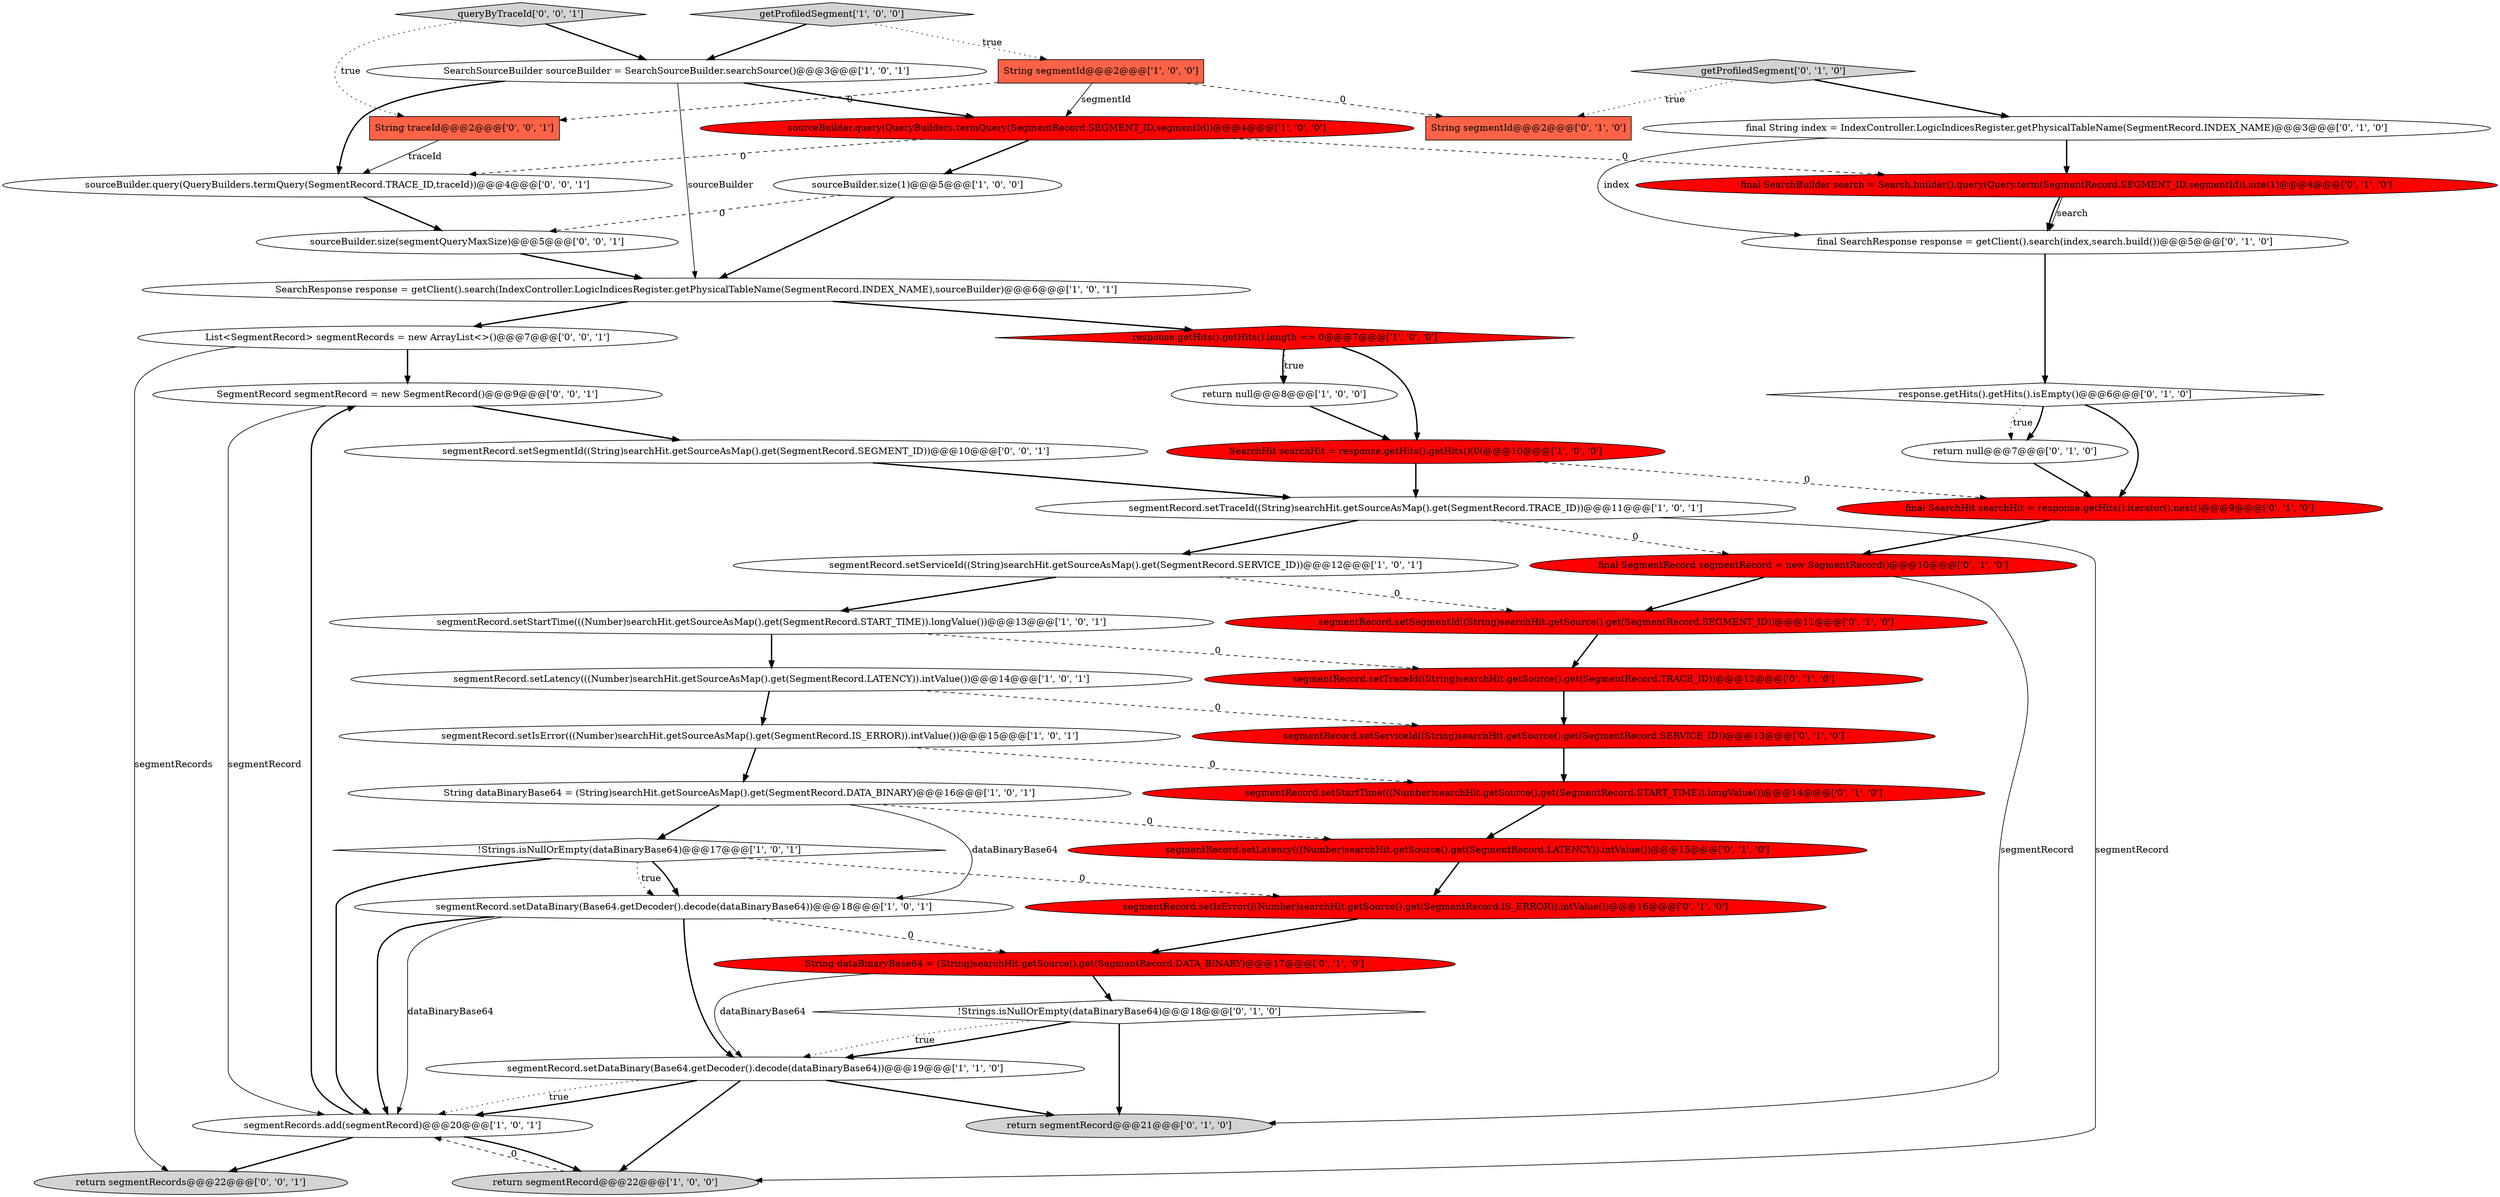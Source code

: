 digraph {
42 [style = filled, label = "List<SegmentRecord> segmentRecords = new ArrayList<>()@@@7@@@['0', '0', '1']", fillcolor = white, shape = ellipse image = "AAA0AAABBB3BBB"];
33 [style = filled, label = "getProfiledSegment['0', '1', '0']", fillcolor = lightgray, shape = diamond image = "AAA0AAABBB2BBB"];
24 [style = filled, label = "final SearchResponse response = getClient().search(index,search.build())@@@5@@@['0', '1', '0']", fillcolor = white, shape = ellipse image = "AAA0AAABBB2BBB"];
35 [style = filled, label = "!Strings.isNullOrEmpty(dataBinaryBase64)@@@18@@@['0', '1', '0']", fillcolor = white, shape = diamond image = "AAA0AAABBB2BBB"];
0 [style = filled, label = "segmentRecord.setStartTime(((Number)searchHit.getSourceAsMap().get(SegmentRecord.START_TIME)).longValue())@@@13@@@['1', '0', '1']", fillcolor = white, shape = ellipse image = "AAA0AAABBB1BBB"];
7 [style = filled, label = "String segmentId@@@2@@@['1', '0', '0']", fillcolor = tomato, shape = box image = "AAA1AAABBB1BBB"];
44 [style = filled, label = "segmentRecord.setSegmentId((String)searchHit.getSourceAsMap().get(SegmentRecord.SEGMENT_ID))@@@10@@@['0', '0', '1']", fillcolor = white, shape = ellipse image = "AAA0AAABBB3BBB"];
21 [style = filled, label = "segmentRecord.setSegmentId((String)searchHit.getSource().get(SegmentRecord.SEGMENT_ID))@@@11@@@['0', '1', '0']", fillcolor = red, shape = ellipse image = "AAA1AAABBB2BBB"];
31 [style = filled, label = "String segmentId@@@2@@@['0', '1', '0']", fillcolor = tomato, shape = box image = "AAA1AAABBB2BBB"];
37 [style = filled, label = "segmentRecord.setStartTime(((Number)searchHit.getSource().get(SegmentRecord.START_TIME)).longValue())@@@14@@@['0', '1', '0']", fillcolor = red, shape = ellipse image = "AAA1AAABBB2BBB"];
5 [style = filled, label = "segmentRecord.setTraceId((String)searchHit.getSourceAsMap().get(SegmentRecord.TRACE_ID))@@@11@@@['1', '0', '1']", fillcolor = white, shape = ellipse image = "AAA0AAABBB1BBB"];
20 [style = filled, label = "final SearchBuilder search = Search.builder().query(Query.term(SegmentRecord.SEGMENT_ID,segmentId)).size(1)@@@4@@@['0', '1', '0']", fillcolor = red, shape = ellipse image = "AAA1AAABBB2BBB"];
8 [style = filled, label = "return null@@@8@@@['1', '0', '0']", fillcolor = white, shape = ellipse image = "AAA0AAABBB1BBB"];
29 [style = filled, label = "final SegmentRecord segmentRecord = new SegmentRecord()@@@10@@@['0', '1', '0']", fillcolor = red, shape = ellipse image = "AAA1AAABBB2BBB"];
6 [style = filled, label = "SearchSourceBuilder sourceBuilder = SearchSourceBuilder.searchSource()@@@3@@@['1', '0', '1']", fillcolor = white, shape = ellipse image = "AAA0AAABBB1BBB"];
25 [style = filled, label = "return null@@@7@@@['0', '1', '0']", fillcolor = white, shape = ellipse image = "AAA0AAABBB2BBB"];
27 [style = filled, label = "final SearchHit searchHit = response.getHits().iterator().next()@@@9@@@['0', '1', '0']", fillcolor = red, shape = ellipse image = "AAA1AAABBB2BBB"];
30 [style = filled, label = "segmentRecord.setServiceId((String)searchHit.getSource().get(SegmentRecord.SERVICE_ID))@@@13@@@['0', '1', '0']", fillcolor = red, shape = ellipse image = "AAA1AAABBB2BBB"];
11 [style = filled, label = "segmentRecord.setDataBinary(Base64.getDecoder().decode(dataBinaryBase64))@@@19@@@['1', '1', '0']", fillcolor = white, shape = ellipse image = "AAA0AAABBB1BBB"];
32 [style = filled, label = "segmentRecord.setIsError(((Number)searchHit.getSource().get(SegmentRecord.IS_ERROR)).intValue())@@@16@@@['0', '1', '0']", fillcolor = red, shape = ellipse image = "AAA1AAABBB2BBB"];
18 [style = filled, label = "response.getHits().getHits().length == 0@@@7@@@['1', '0', '0']", fillcolor = red, shape = diamond image = "AAA1AAABBB1BBB"];
3 [style = filled, label = "segmentRecord.setIsError(((Number)searchHit.getSourceAsMap().get(SegmentRecord.IS_ERROR)).intValue())@@@15@@@['1', '0', '1']", fillcolor = white, shape = ellipse image = "AAA0AAABBB1BBB"];
15 [style = filled, label = "segmentRecords.add(segmentRecord)@@@20@@@['1', '0', '1']", fillcolor = white, shape = ellipse image = "AAA0AAABBB1BBB"];
16 [style = filled, label = "sourceBuilder.query(QueryBuilders.termQuery(SegmentRecord.SEGMENT_ID,segmentId))@@@4@@@['1', '0', '0']", fillcolor = red, shape = ellipse image = "AAA1AAABBB1BBB"];
39 [style = filled, label = "sourceBuilder.size(segmentQueryMaxSize)@@@5@@@['0', '0', '1']", fillcolor = white, shape = ellipse image = "AAA0AAABBB3BBB"];
10 [style = filled, label = "String dataBinaryBase64 = (String)searchHit.getSourceAsMap().get(SegmentRecord.DATA_BINARY)@@@16@@@['1', '0', '1']", fillcolor = white, shape = ellipse image = "AAA0AAABBB1BBB"];
13 [style = filled, label = "SearchResponse response = getClient().search(IndexController.LogicIndicesRegister.getPhysicalTableName(SegmentRecord.INDEX_NAME),sourceBuilder)@@@6@@@['1', '0', '1']", fillcolor = white, shape = ellipse image = "AAA0AAABBB1BBB"];
12 [style = filled, label = "!Strings.isNullOrEmpty(dataBinaryBase64)@@@17@@@['1', '0', '1']", fillcolor = white, shape = diamond image = "AAA0AAABBB1BBB"];
23 [style = filled, label = "String dataBinaryBase64 = (String)searchHit.getSource().get(SegmentRecord.DATA_BINARY)@@@17@@@['0', '1', '0']", fillcolor = red, shape = ellipse image = "AAA1AAABBB2BBB"];
19 [style = filled, label = "segmentRecord.setLatency(((Number)searchHit.getSourceAsMap().get(SegmentRecord.LATENCY)).intValue())@@@14@@@['1', '0', '1']", fillcolor = white, shape = ellipse image = "AAA0AAABBB1BBB"];
45 [style = filled, label = "SegmentRecord segmentRecord = new SegmentRecord()@@@9@@@['0', '0', '1']", fillcolor = white, shape = ellipse image = "AAA0AAABBB3BBB"];
43 [style = filled, label = "queryByTraceId['0', '0', '1']", fillcolor = lightgray, shape = diamond image = "AAA0AAABBB3BBB"];
2 [style = filled, label = "return segmentRecord@@@22@@@['1', '0', '0']", fillcolor = lightgray, shape = ellipse image = "AAA0AAABBB1BBB"];
36 [style = filled, label = "response.getHits().getHits().isEmpty()@@@6@@@['0', '1', '0']", fillcolor = white, shape = diamond image = "AAA0AAABBB2BBB"];
28 [style = filled, label = "return segmentRecord@@@21@@@['0', '1', '0']", fillcolor = lightgray, shape = ellipse image = "AAA0AAABBB2BBB"];
41 [style = filled, label = "sourceBuilder.query(QueryBuilders.termQuery(SegmentRecord.TRACE_ID,traceId))@@@4@@@['0', '0', '1']", fillcolor = white, shape = ellipse image = "AAA0AAABBB3BBB"];
26 [style = filled, label = "final String index = IndexController.LogicIndicesRegister.getPhysicalTableName(SegmentRecord.INDEX_NAME)@@@3@@@['0', '1', '0']", fillcolor = white, shape = ellipse image = "AAA0AAABBB2BBB"];
17 [style = filled, label = "sourceBuilder.size(1)@@@5@@@['1', '0', '0']", fillcolor = white, shape = ellipse image = "AAA0AAABBB1BBB"];
34 [style = filled, label = "segmentRecord.setLatency(((Number)searchHit.getSource().get(SegmentRecord.LATENCY)).intValue())@@@15@@@['0', '1', '0']", fillcolor = red, shape = ellipse image = "AAA1AAABBB2BBB"];
40 [style = filled, label = "return segmentRecords@@@22@@@['0', '0', '1']", fillcolor = lightgray, shape = ellipse image = "AAA0AAABBB3BBB"];
1 [style = filled, label = "segmentRecord.setDataBinary(Base64.getDecoder().decode(dataBinaryBase64))@@@18@@@['1', '0', '1']", fillcolor = white, shape = ellipse image = "AAA0AAABBB1BBB"];
4 [style = filled, label = "getProfiledSegment['1', '0', '0']", fillcolor = lightgray, shape = diamond image = "AAA0AAABBB1BBB"];
22 [style = filled, label = "segmentRecord.setTraceId((String)searchHit.getSource().get(SegmentRecord.TRACE_ID))@@@12@@@['0', '1', '0']", fillcolor = red, shape = ellipse image = "AAA1AAABBB2BBB"];
38 [style = filled, label = "String traceId@@@2@@@['0', '0', '1']", fillcolor = tomato, shape = box image = "AAA0AAABBB3BBB"];
9 [style = filled, label = "segmentRecord.setServiceId((String)searchHit.getSourceAsMap().get(SegmentRecord.SERVICE_ID))@@@12@@@['1', '0', '1']", fillcolor = white, shape = ellipse image = "AAA0AAABBB1BBB"];
14 [style = filled, label = "SearchHit searchHit = response.getHits().getHits()(0(@@@10@@@['1', '0', '0']", fillcolor = red, shape = ellipse image = "AAA1AAABBB1BBB"];
32->23 [style = bold, label=""];
5->9 [style = bold, label=""];
42->45 [style = bold, label=""];
10->34 [style = dashed, label="0"];
4->7 [style = dotted, label="true"];
22->30 [style = bold, label=""];
6->13 [style = solid, label="sourceBuilder"];
19->30 [style = dashed, label="0"];
9->21 [style = dashed, label="0"];
10->12 [style = bold, label=""];
6->41 [style = bold, label=""];
34->32 [style = bold, label=""];
11->15 [style = dotted, label="true"];
19->3 [style = bold, label=""];
11->28 [style = bold, label=""];
38->41 [style = solid, label="traceId"];
0->19 [style = bold, label=""];
18->8 [style = dotted, label="true"];
16->17 [style = bold, label=""];
12->1 [style = bold, label=""];
1->11 [style = bold, label=""];
2->15 [style = dashed, label="0"];
23->35 [style = bold, label=""];
35->28 [style = bold, label=""];
25->27 [style = bold, label=""];
3->10 [style = bold, label=""];
16->41 [style = dashed, label="0"];
36->25 [style = bold, label=""];
21->22 [style = bold, label=""];
7->38 [style = dashed, label="0"];
23->11 [style = solid, label="dataBinaryBase64"];
45->15 [style = solid, label="segmentRecord"];
27->29 [style = bold, label=""];
20->24 [style = solid, label="search"];
26->20 [style = bold, label=""];
13->18 [style = bold, label=""];
33->31 [style = dotted, label="true"];
43->38 [style = dotted, label="true"];
17->39 [style = dashed, label="0"];
7->31 [style = dashed, label="0"];
13->42 [style = bold, label=""];
10->1 [style = solid, label="dataBinaryBase64"];
39->13 [style = bold, label=""];
3->37 [style = dashed, label="0"];
12->32 [style = dashed, label="0"];
8->14 [style = bold, label=""];
5->29 [style = dashed, label="0"];
45->44 [style = bold, label=""];
29->21 [style = bold, label=""];
33->26 [style = bold, label=""];
42->40 [style = solid, label="segmentRecords"];
29->28 [style = solid, label="segmentRecord"];
15->40 [style = bold, label=""];
17->13 [style = bold, label=""];
18->8 [style = bold, label=""];
44->5 [style = bold, label=""];
1->23 [style = dashed, label="0"];
14->5 [style = bold, label=""];
16->20 [style = dashed, label="0"];
15->2 [style = bold, label=""];
15->45 [style = bold, label=""];
5->2 [style = solid, label="segmentRecord"];
9->0 [style = bold, label=""];
7->16 [style = solid, label="segmentId"];
4->6 [style = bold, label=""];
1->15 [style = bold, label=""];
12->15 [style = bold, label=""];
12->1 [style = dotted, label="true"];
30->37 [style = bold, label=""];
14->27 [style = dashed, label="0"];
35->11 [style = dotted, label="true"];
0->22 [style = dashed, label="0"];
11->2 [style = bold, label=""];
43->6 [style = bold, label=""];
11->15 [style = bold, label=""];
24->36 [style = bold, label=""];
26->24 [style = solid, label="index"];
36->27 [style = bold, label=""];
6->16 [style = bold, label=""];
37->34 [style = bold, label=""];
1->15 [style = solid, label="dataBinaryBase64"];
41->39 [style = bold, label=""];
20->24 [style = bold, label=""];
18->14 [style = bold, label=""];
36->25 [style = dotted, label="true"];
35->11 [style = bold, label=""];
}
